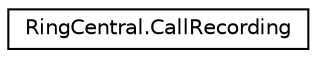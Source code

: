 digraph "Graphical Class Hierarchy"
{
 // LATEX_PDF_SIZE
  edge [fontname="Helvetica",fontsize="10",labelfontname="Helvetica",labelfontsize="10"];
  node [fontname="Helvetica",fontsize="10",shape=record];
  rankdir="LR";
  Node0 [label="RingCentral.CallRecording",height=0.2,width=0.4,color="black", fillcolor="white", style="filled",URL="$classRingCentral_1_1CallRecording.html",tooltip=" "];
}
